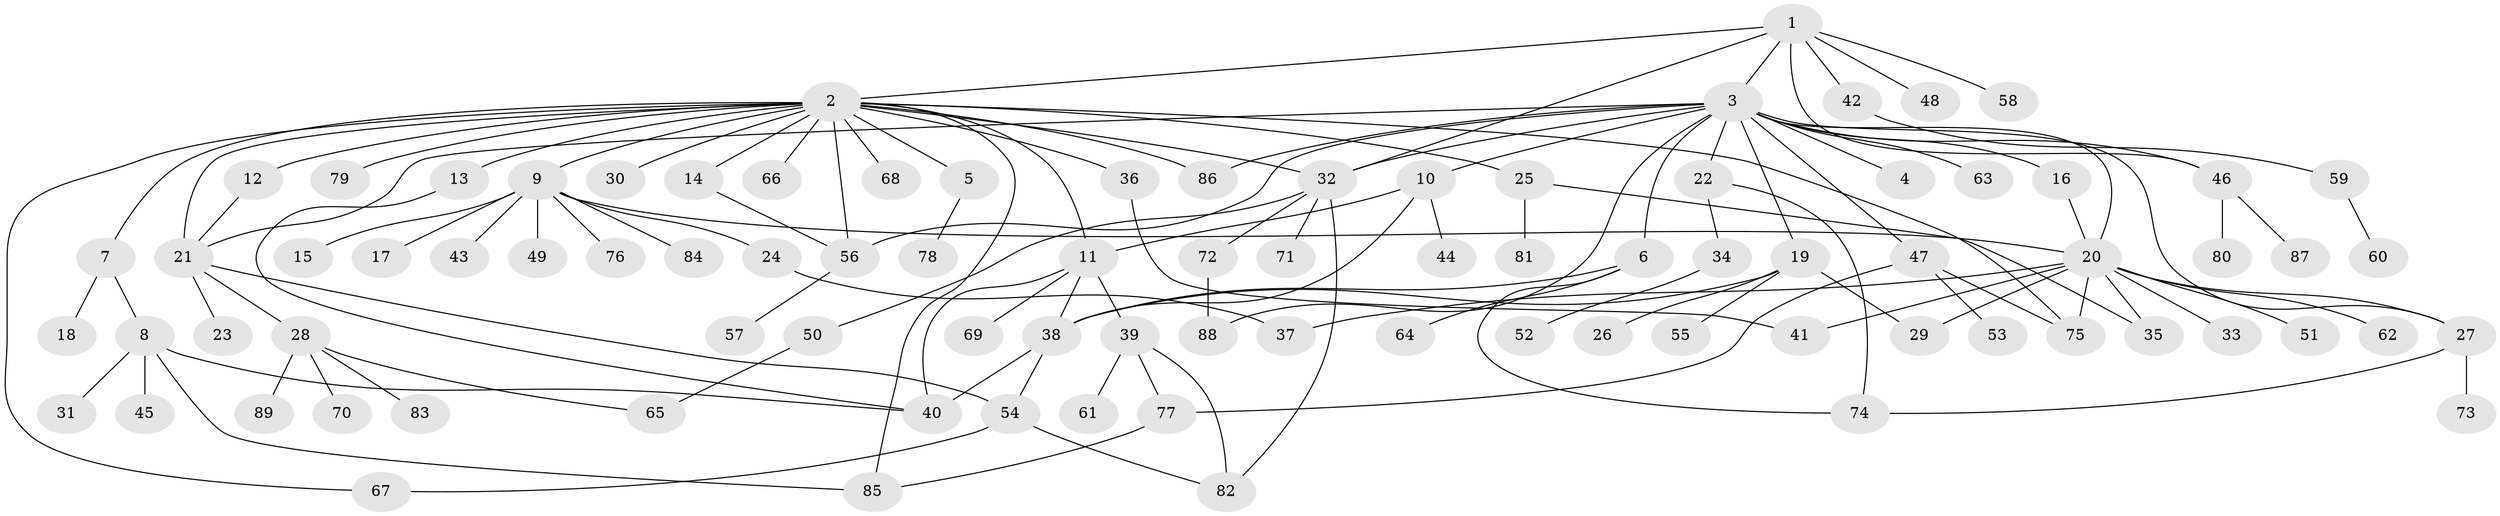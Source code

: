 // coarse degree distribution, {24: 0.015384615384615385, 17: 0.015384615384615385, 1: 0.46153846153846156, 3: 0.1076923076923077, 2: 0.2, 4: 0.07692307692307693, 18: 0.015384615384615385, 5: 0.09230769230769231, 6: 0.015384615384615385}
// Generated by graph-tools (version 1.1) at 2025/41/03/06/25 10:41:50]
// undirected, 89 vertices, 123 edges
graph export_dot {
graph [start="1"]
  node [color=gray90,style=filled];
  1;
  2;
  3;
  4;
  5;
  6;
  7;
  8;
  9;
  10;
  11;
  12;
  13;
  14;
  15;
  16;
  17;
  18;
  19;
  20;
  21;
  22;
  23;
  24;
  25;
  26;
  27;
  28;
  29;
  30;
  31;
  32;
  33;
  34;
  35;
  36;
  37;
  38;
  39;
  40;
  41;
  42;
  43;
  44;
  45;
  46;
  47;
  48;
  49;
  50;
  51;
  52;
  53;
  54;
  55;
  56;
  57;
  58;
  59;
  60;
  61;
  62;
  63;
  64;
  65;
  66;
  67;
  68;
  69;
  70;
  71;
  72;
  73;
  74;
  75;
  76;
  77;
  78;
  79;
  80;
  81;
  82;
  83;
  84;
  85;
  86;
  87;
  88;
  89;
  1 -- 2;
  1 -- 3;
  1 -- 32;
  1 -- 42;
  1 -- 46;
  1 -- 48;
  1 -- 58;
  2 -- 5;
  2 -- 7;
  2 -- 9;
  2 -- 11;
  2 -- 12;
  2 -- 13;
  2 -- 14;
  2 -- 21;
  2 -- 25;
  2 -- 30;
  2 -- 32;
  2 -- 36;
  2 -- 56;
  2 -- 66;
  2 -- 67;
  2 -- 68;
  2 -- 75;
  2 -- 79;
  2 -- 85;
  2 -- 86;
  3 -- 4;
  3 -- 6;
  3 -- 10;
  3 -- 16;
  3 -- 19;
  3 -- 20;
  3 -- 21;
  3 -- 22;
  3 -- 27;
  3 -- 32;
  3 -- 46;
  3 -- 47;
  3 -- 56;
  3 -- 63;
  3 -- 86;
  3 -- 88;
  5 -- 78;
  6 -- 38;
  6 -- 64;
  6 -- 74;
  7 -- 8;
  7 -- 18;
  8 -- 31;
  8 -- 40;
  8 -- 45;
  8 -- 85;
  9 -- 15;
  9 -- 17;
  9 -- 20;
  9 -- 24;
  9 -- 43;
  9 -- 49;
  9 -- 76;
  9 -- 84;
  10 -- 11;
  10 -- 38;
  10 -- 44;
  11 -- 38;
  11 -- 39;
  11 -- 40;
  11 -- 69;
  12 -- 21;
  13 -- 40;
  14 -- 56;
  16 -- 20;
  19 -- 26;
  19 -- 29;
  19 -- 38;
  19 -- 55;
  20 -- 27;
  20 -- 29;
  20 -- 33;
  20 -- 35;
  20 -- 37;
  20 -- 41;
  20 -- 51;
  20 -- 62;
  20 -- 75;
  21 -- 23;
  21 -- 28;
  21 -- 54;
  22 -- 34;
  22 -- 74;
  24 -- 37;
  25 -- 35;
  25 -- 81;
  27 -- 73;
  27 -- 74;
  28 -- 65;
  28 -- 70;
  28 -- 83;
  28 -- 89;
  32 -- 50;
  32 -- 71;
  32 -- 72;
  32 -- 82;
  34 -- 52;
  36 -- 41;
  38 -- 40;
  38 -- 54;
  39 -- 61;
  39 -- 77;
  39 -- 82;
  42 -- 59;
  46 -- 80;
  46 -- 87;
  47 -- 53;
  47 -- 75;
  47 -- 77;
  50 -- 65;
  54 -- 67;
  54 -- 82;
  56 -- 57;
  59 -- 60;
  72 -- 88;
  77 -- 85;
}
